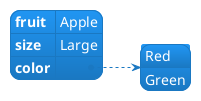 ' Do not edit
' Theme Gallery
' autogenerated by script
'
@startyaml
!theme materia
#highlight "color" / "0"
fruit: Apple
size: Large
color:
 - Red
 - Green
@endyaml
